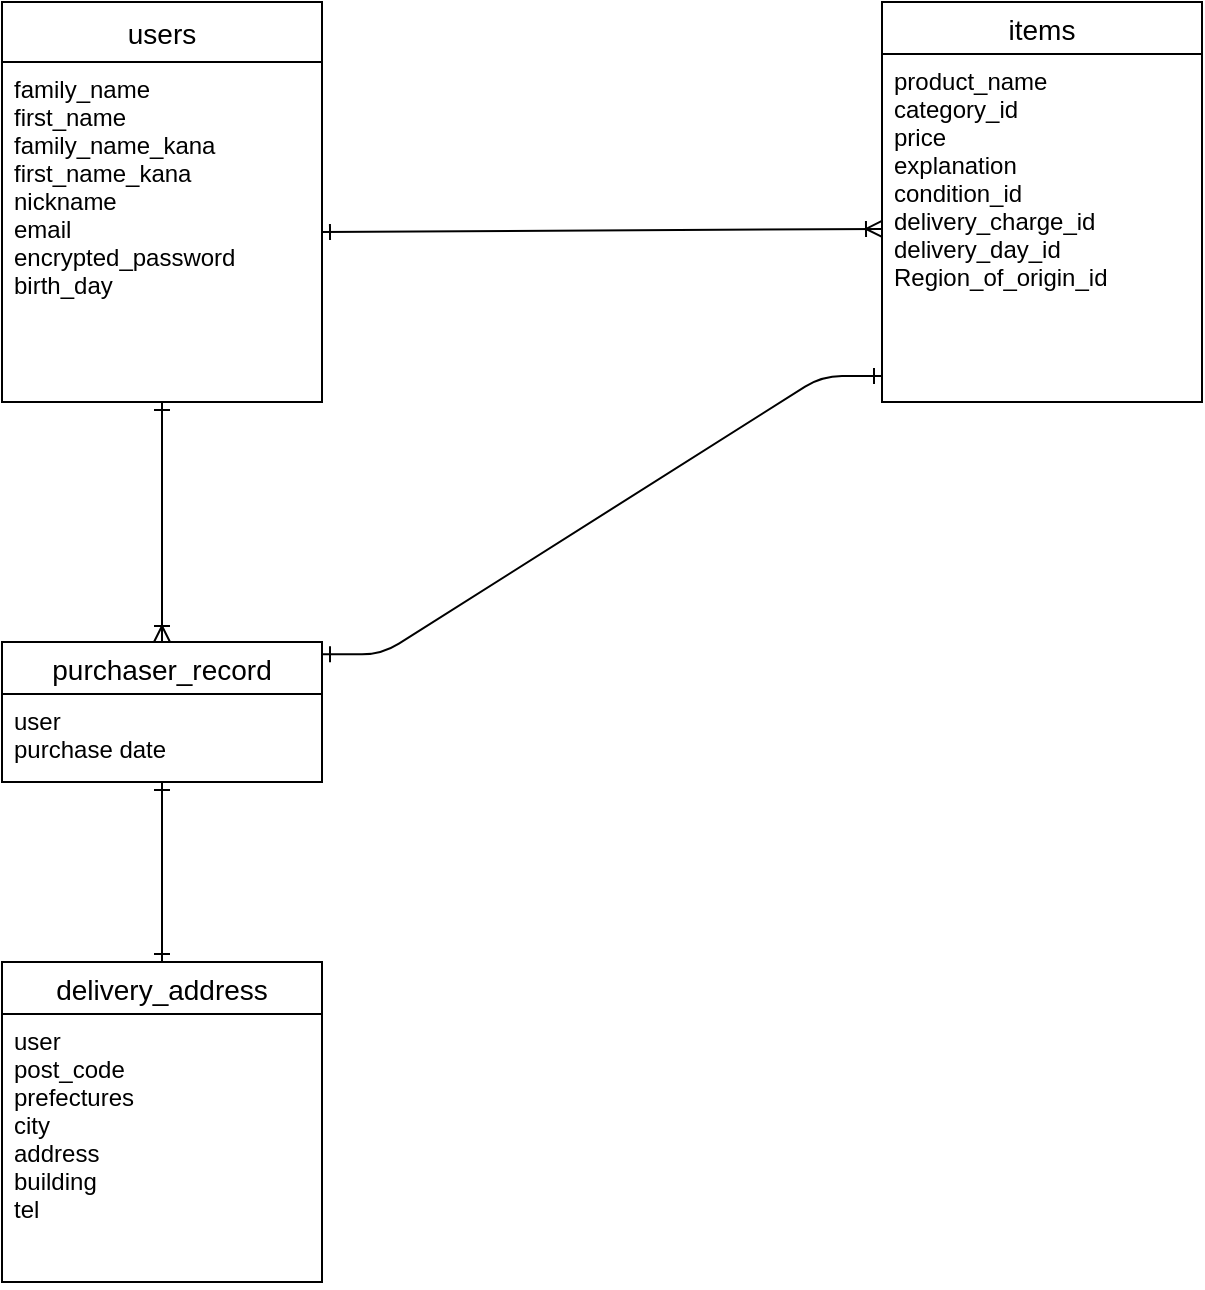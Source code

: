 <mxfile>
    <diagram id="1rCXGDNxpafD_H-G-h5t" name="ページ1">
        <mxGraphModel dx="887" dy="660" grid="1" gridSize="10" guides="1" tooltips="1" connect="1" arrows="1" fold="1" page="1" pageScale="1" pageWidth="827" pageHeight="1169" math="0" shadow="0">
            <root>
                <mxCell id="0"/>
                <mxCell id="1" parent="0"/>
                <mxCell id="48" style="edgeStyle=none;html=1;entryX=0.5;entryY=0;entryDx=0;entryDy=0;startArrow=ERone;startFill=0;endArrow=ERoneToMany;endFill=0;" parent="1" source="PAfF0yzD7KLkwUtWAY_J-1" target="46" edge="1">
                    <mxGeometry relative="1" as="geometry"/>
                </mxCell>
                <mxCell id="PAfF0yzD7KLkwUtWAY_J-1" value="users" style="swimlane;fontStyle=0;childLayout=stackLayout;horizontal=1;startSize=30;horizontalStack=0;resizeParent=1;resizeParentMax=0;resizeLast=0;collapsible=1;marginBottom=0;align=center;fontSize=14;" parent="1" vertex="1">
                    <mxGeometry x="80" y="40" width="160" height="200" as="geometry"/>
                </mxCell>
                <mxCell id="PAfF0yzD7KLkwUtWAY_J-2" value="family_name&#10;first_name &#10;family_name_kana&#10;first_name_kana&#10;nickname &#10;email&#10;encrypted_password&#10;birth_day" style="text;strokeColor=none;fillColor=none;spacingLeft=4;spacingRight=4;overflow=hidden;rotatable=0;points=[[0,0.5],[1,0.5]];portConstraint=eastwest;fontSize=12;" parent="PAfF0yzD7KLkwUtWAY_J-1" vertex="1">
                    <mxGeometry y="30" width="160" height="170" as="geometry"/>
                </mxCell>
                <mxCell id="2" value="items" style="swimlane;fontStyle=0;childLayout=stackLayout;horizontal=1;startSize=26;horizontalStack=0;resizeParent=1;resizeParentMax=0;resizeLast=0;collapsible=1;marginBottom=0;align=center;fontSize=14;" parent="1" vertex="1">
                    <mxGeometry x="520" y="40" width="160" height="200" as="geometry"/>
                </mxCell>
                <mxCell id="3" value="product_name&#10;category_id&#10;price&#10;explanation&#10;condition_id&#10;delivery_charge_id&#10;delivery_day_id&#10;Region_of_origin_id" style="text;strokeColor=none;fillColor=none;spacingLeft=4;spacingRight=4;overflow=hidden;rotatable=0;points=[[0,0.5],[1,0.5]];portConstraint=eastwest;fontSize=12;" parent="2" vertex="1">
                    <mxGeometry y="26" width="160" height="174" as="geometry"/>
                </mxCell>
                <mxCell id="31" value="delivery_address" style="swimlane;fontStyle=0;childLayout=stackLayout;horizontal=1;startSize=26;horizontalStack=0;resizeParent=1;resizeParentMax=0;resizeLast=0;collapsible=1;marginBottom=0;align=center;fontSize=14;" parent="1" vertex="1">
                    <mxGeometry x="80" y="520" width="160" height="160" as="geometry"/>
                </mxCell>
                <mxCell id="32" value="user&#10;post_code&#10;prefectures&#10;city&#10;address&#10;building&#10;tel   " style="text;strokeColor=none;fillColor=none;spacingLeft=4;spacingRight=4;overflow=hidden;rotatable=0;points=[[0,0.5],[1,0.5]];portConstraint=eastwest;fontSize=12;" parent="31" vertex="1">
                    <mxGeometry y="26" width="160" height="134" as="geometry"/>
                </mxCell>
                <mxCell id="41" style="edgeStyle=none;html=1;exitX=1;exitY=0.5;exitDx=0;exitDy=0;endArrow=ERoneToMany;endFill=0;startArrow=ERone;startFill=0;" parent="1" source="PAfF0yzD7KLkwUtWAY_J-2" target="3" edge="1">
                    <mxGeometry relative="1" as="geometry"/>
                </mxCell>
                <mxCell id="51" style="edgeStyle=none;html=1;startArrow=ERone;startFill=0;endArrow=ERone;endFill=0;" parent="1" source="46" edge="1">
                    <mxGeometry relative="1" as="geometry">
                        <mxPoint x="160" y="520" as="targetPoint"/>
                    </mxGeometry>
                </mxCell>
                <mxCell id="46" value="purchaser_record" style="swimlane;fontStyle=0;childLayout=stackLayout;horizontal=1;startSize=26;horizontalStack=0;resizeParent=1;resizeParentMax=0;resizeLast=0;collapsible=1;marginBottom=0;align=center;fontSize=14;" parent="1" vertex="1">
                    <mxGeometry x="80" y="360" width="160" height="70" as="geometry"/>
                </mxCell>
                <mxCell id="47" value="user&#10;purchase date" style="text;strokeColor=none;fillColor=none;spacingLeft=4;spacingRight=4;overflow=hidden;rotatable=0;points=[[0,0.5],[1,0.5]];portConstraint=eastwest;fontSize=12;" parent="46" vertex="1">
                    <mxGeometry y="26" width="160" height="44" as="geometry"/>
                </mxCell>
                <mxCell id="50" value="" style="edgeStyle=entityRelationEdgeStyle;fontSize=12;html=1;endArrow=ERone;endFill=1;entryX=0;entryY=0.925;entryDx=0;entryDy=0;entryPerimeter=0;exitX=1;exitY=0.088;exitDx=0;exitDy=0;startArrow=ERone;startFill=0;exitPerimeter=0;" parent="1" source="46" target="3" edge="1">
                    <mxGeometry width="100" height="100" relative="1" as="geometry">
                        <mxPoint x="390" y="470" as="sourcePoint"/>
                        <mxPoint x="490" y="370" as="targetPoint"/>
                    </mxGeometry>
                </mxCell>
            </root>
        </mxGraphModel>
    </diagram>
</mxfile>
